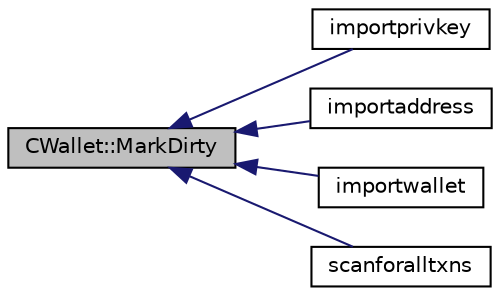 digraph "CWallet::MarkDirty"
{
  edge [fontname="Helvetica",fontsize="10",labelfontname="Helvetica",labelfontsize="10"];
  node [fontname="Helvetica",fontsize="10",shape=record];
  rankdir="LR";
  Node2861 [label="CWallet::MarkDirty",height=0.2,width=0.4,color="black", fillcolor="grey75", style="filled", fontcolor="black"];
  Node2861 -> Node2862 [dir="back",color="midnightblue",fontsize="10",style="solid",fontname="Helvetica"];
  Node2862 [label="importprivkey",height=0.2,width=0.4,color="black", fillcolor="white", style="filled",URL="$dc/dbf/rpcdump_8cpp.html#a3a6fdb974fce01220a895393d444e981"];
  Node2861 -> Node2863 [dir="back",color="midnightblue",fontsize="10",style="solid",fontname="Helvetica"];
  Node2863 [label="importaddress",height=0.2,width=0.4,color="black", fillcolor="white", style="filled",URL="$dc/dbf/rpcdump_8cpp.html#a457bc572859c8265c72a0afd1a6db56c"];
  Node2861 -> Node2864 [dir="back",color="midnightblue",fontsize="10",style="solid",fontname="Helvetica"];
  Node2864 [label="importwallet",height=0.2,width=0.4,color="black", fillcolor="white", style="filled",URL="$dc/dbf/rpcdump_8cpp.html#a2566d5c9dd1938b74e70398cdb3ac5c1"];
  Node2861 -> Node2865 [dir="back",color="midnightblue",fontsize="10",style="solid",fontname="Helvetica"];
  Node2865 [label="scanforalltxns",height=0.2,width=0.4,color="black", fillcolor="white", style="filled",URL="$df/d1d/rpcwallet_8cpp.html#a798669ad37caa71ddd18f73bc5aa5841"];
}
